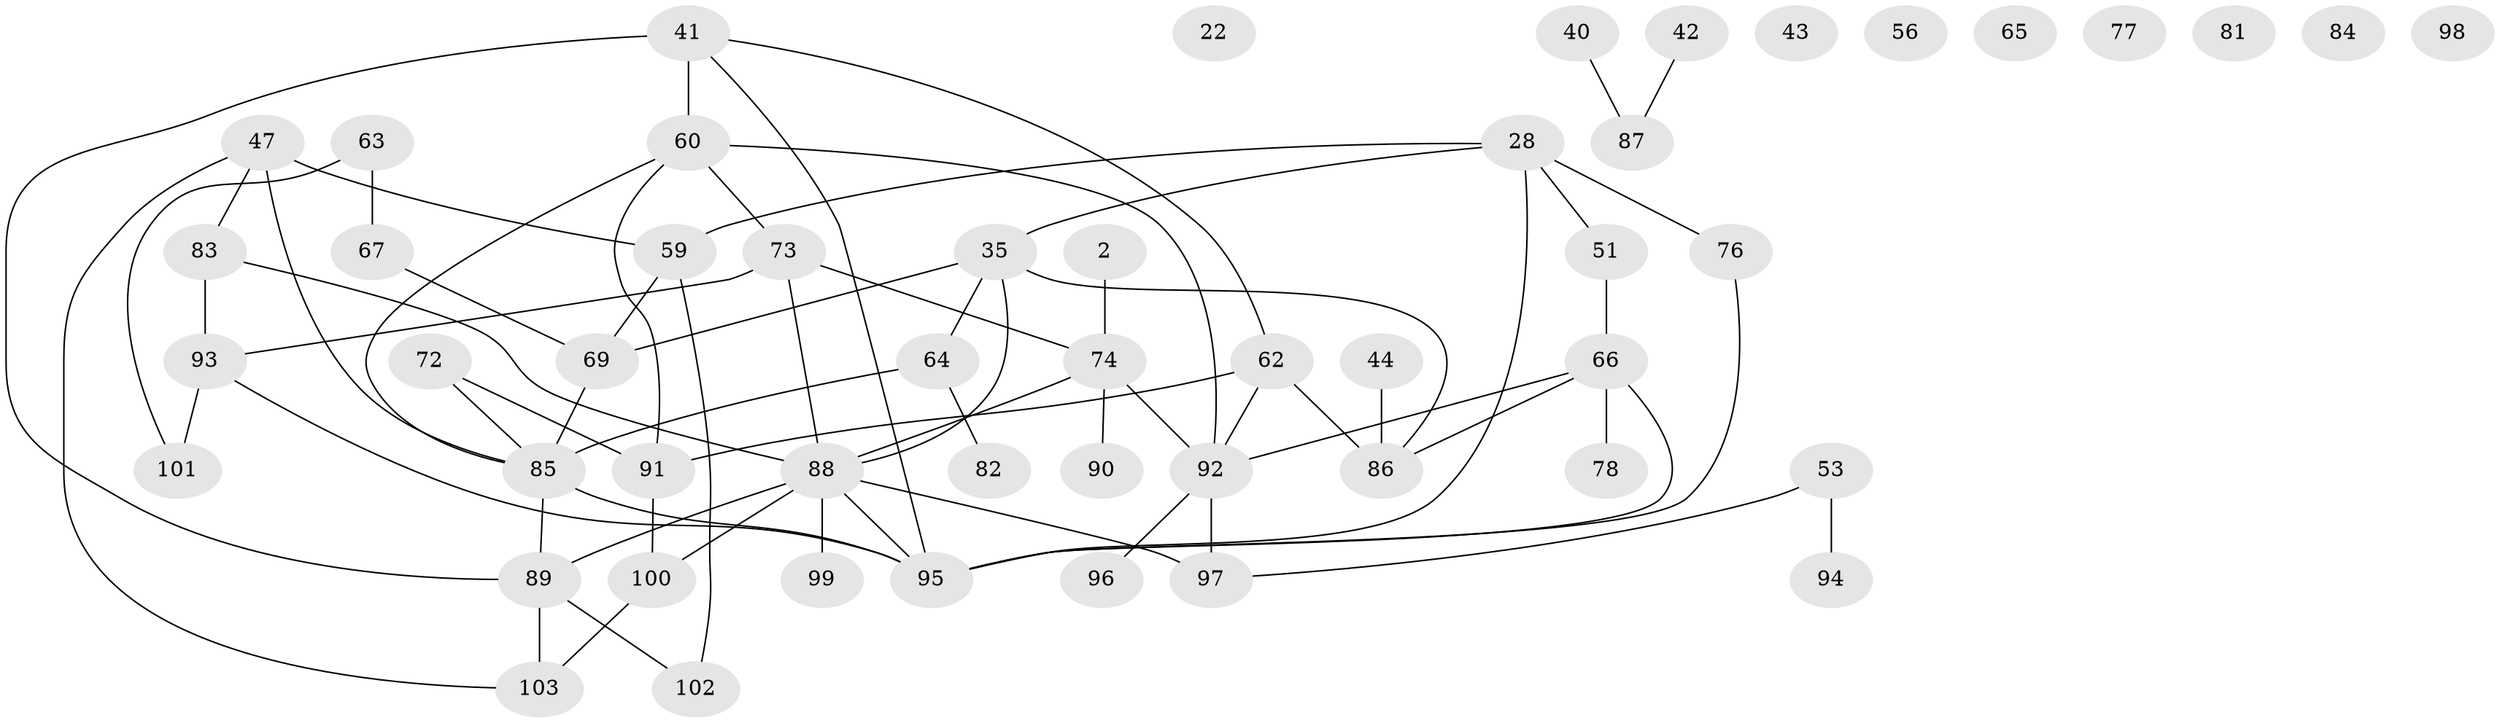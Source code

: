 // original degree distribution, {4: 0.1262135922330097, 1: 0.22330097087378642, 5: 0.0970873786407767, 2: 0.17475728155339806, 3: 0.27184466019417475, 0: 0.06796116504854369, 7: 0.009708737864077669, 6: 0.02912621359223301}
// Generated by graph-tools (version 1.1) at 2025/38/03/09/25 04:38:54]
// undirected, 51 vertices, 69 edges
graph export_dot {
graph [start="1"]
  node [color=gray90,style=filled];
  2;
  22;
  28;
  35 [super="+15+6+25"];
  40;
  41 [super="+12+30"];
  42;
  43;
  44;
  47;
  51 [super="+48"];
  53 [super="+36"];
  56;
  59 [super="+49"];
  60 [super="+37"];
  62 [super="+9"];
  63;
  64 [super="+26"];
  65;
  66;
  67;
  69 [super="+1"];
  72;
  73 [super="+71"];
  74;
  76 [super="+39"];
  77;
  78;
  81;
  82;
  83 [super="+4"];
  84;
  85 [super="+54+75"];
  86;
  87;
  88 [super="+55+80+79"];
  89 [super="+34+57"];
  90;
  91;
  92 [super="+52+14"];
  93 [super="+8"];
  94;
  95 [super="+70+45"];
  96;
  97 [super="+50"];
  98 [super="+38"];
  99;
  100 [super="+31+68"];
  101 [super="+32"];
  102;
  103 [super="+29"];
  2 -- 74;
  28 -- 51;
  28 -- 59;
  28 -- 95 [weight=3];
  28 -- 35;
  28 -- 76;
  35 -- 64;
  35 -- 86;
  35 -- 69;
  35 -- 88;
  40 -- 87;
  41 -- 60;
  41 -- 62;
  41 -- 95;
  41 -- 89 [weight=2];
  42 -- 87;
  44 -- 86;
  47 -- 59 [weight=2];
  47 -- 103;
  47 -- 83;
  47 -- 85;
  51 -- 66;
  53 -- 97;
  53 -- 94;
  59 -- 69;
  59 -- 102;
  60 -- 73;
  60 -- 91;
  60 -- 92;
  60 -- 85;
  62 -- 86 [weight=2];
  62 -- 91;
  62 -- 92;
  63 -- 67;
  63 -- 101;
  64 -- 82;
  64 -- 85 [weight=2];
  66 -- 78;
  66 -- 86;
  66 -- 95;
  66 -- 92;
  67 -- 69;
  69 -- 85 [weight=2];
  72 -- 85;
  72 -- 91;
  73 -- 74 [weight=2];
  73 -- 88;
  73 -- 93;
  74 -- 90;
  74 -- 88;
  74 -- 92;
  76 -- 95;
  83 -- 88 [weight=2];
  83 -- 93;
  85 -- 95;
  85 -- 89;
  88 -- 99;
  88 -- 100;
  88 -- 95 [weight=4];
  88 -- 97 [weight=2];
  88 -- 89;
  89 -- 102;
  89 -- 103;
  91 -- 100 [weight=2];
  92 -- 96;
  92 -- 97;
  93 -- 95;
  93 -- 101;
  100 -- 103;
}
